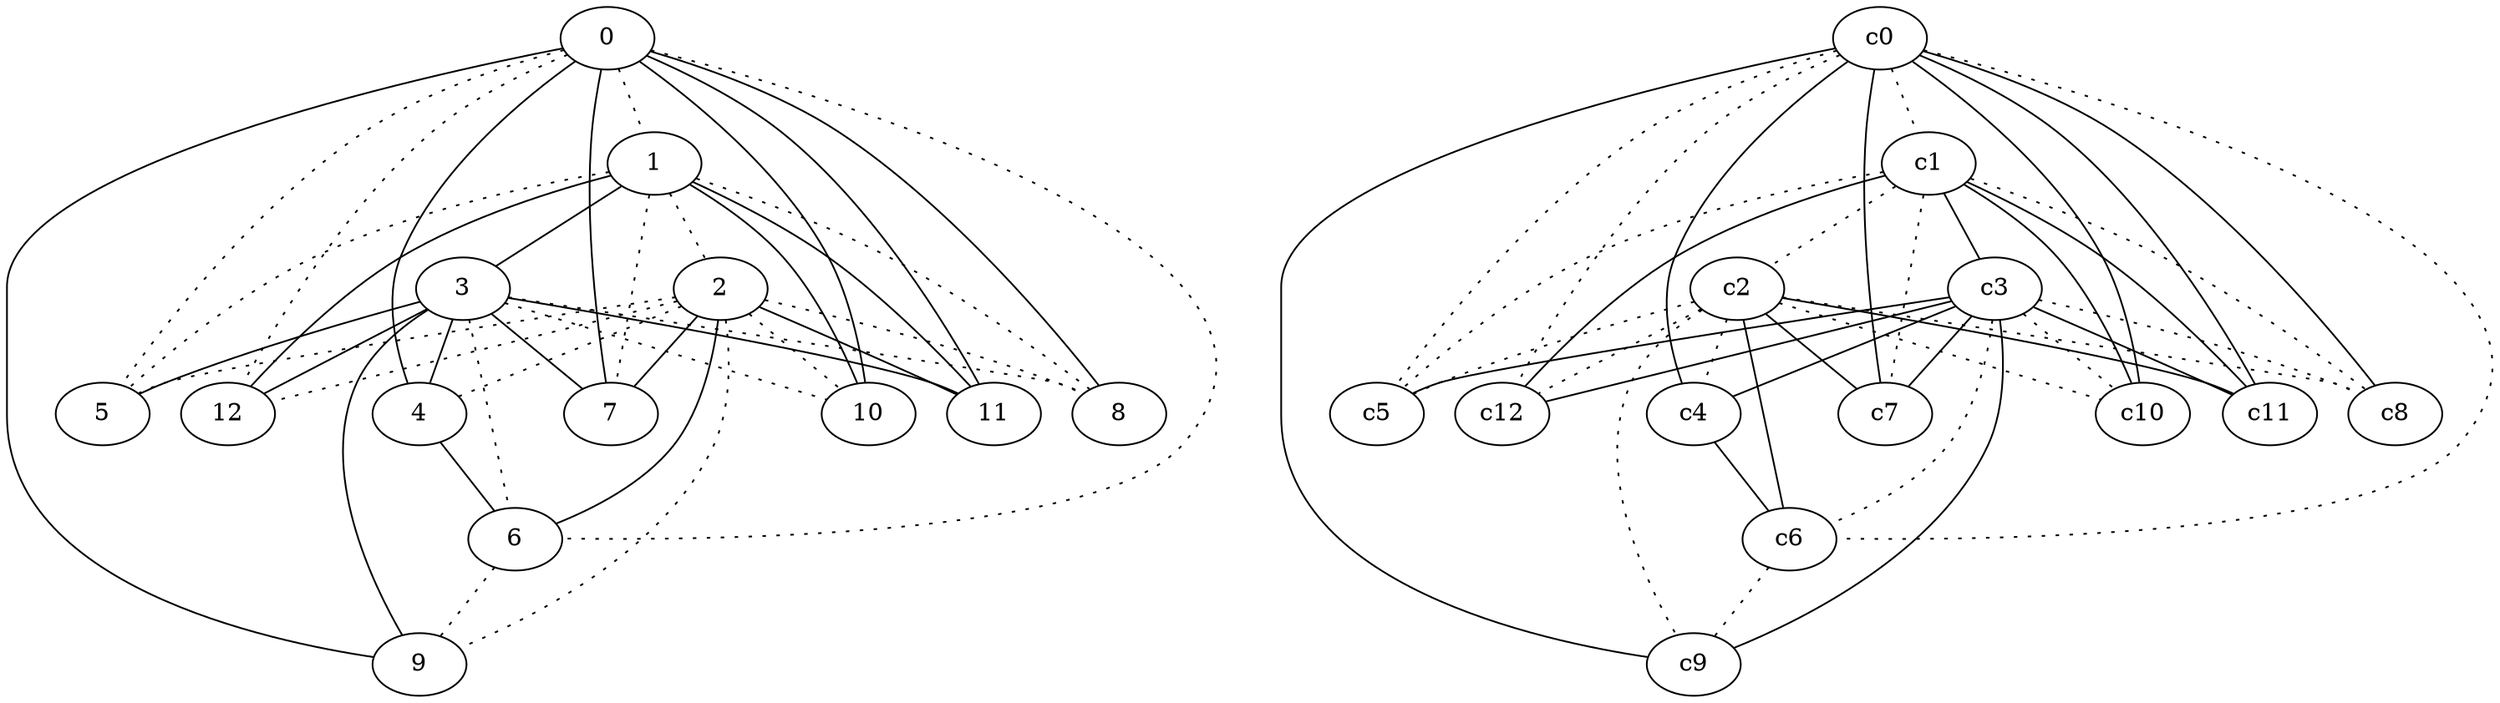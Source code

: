 graph {
a0[label=0];
a1[label=1];
a2[label=2];
a3[label=3];
a4[label=4];
a5[label=5];
a6[label=6];
a7[label=7];
a8[label=8];
a9[label=9];
a10[label=10];
a11[label=11];
a12[label=12];
a0 -- a1 [style=dotted];
a0 -- a4;
a0 -- a5 [style=dotted];
a0 -- a6 [style=dotted];
a0 -- a7;
a0 -- a8;
a0 -- a9;
a0 -- a10;
a0 -- a11;
a0 -- a12 [style=dotted];
a1 -- a2 [style=dotted];
a1 -- a3;
a1 -- a5 [style=dotted];
a1 -- a7 [style=dotted];
a1 -- a8 [style=dotted];
a1 -- a10;
a1 -- a11;
a1 -- a12;
a2 -- a4 [style=dotted];
a2 -- a5 [style=dotted];
a2 -- a6;
a2 -- a7;
a2 -- a8 [style=dotted];
a2 -- a9 [style=dotted];
a2 -- a10 [style=dotted];
a2 -- a11;
a2 -- a12 [style=dotted];
a3 -- a4;
a3 -- a5;
a3 -- a6 [style=dotted];
a3 -- a7;
a3 -- a8 [style=dotted];
a3 -- a9;
a3 -- a10 [style=dotted];
a3 -- a11;
a3 -- a12;
a4 -- a6;
a6 -- a9 [style=dotted];
c0 -- c1 [style=dotted];
c0 -- c4;
c0 -- c5 [style=dotted];
c0 -- c6 [style=dotted];
c0 -- c7;
c0 -- c8;
c0 -- c9;
c0 -- c10;
c0 -- c11;
c0 -- c12 [style=dotted];
c1 -- c2 [style=dotted];
c1 -- c3;
c1 -- c5 [style=dotted];
c1 -- c7 [style=dotted];
c1 -- c8 [style=dotted];
c1 -- c10;
c1 -- c11;
c1 -- c12;
c2 -- c4 [style=dotted];
c2 -- c5 [style=dotted];
c2 -- c6;
c2 -- c7;
c2 -- c8 [style=dotted];
c2 -- c9 [style=dotted];
c2 -- c10 [style=dotted];
c2 -- c11;
c2 -- c12 [style=dotted];
c3 -- c4;
c3 -- c5;
c3 -- c6 [style=dotted];
c3 -- c7;
c3 -- c8 [style=dotted];
c3 -- c9;
c3 -- c10 [style=dotted];
c3 -- c11;
c3 -- c12;
c4 -- c6;
c6 -- c9 [style=dotted];
}
